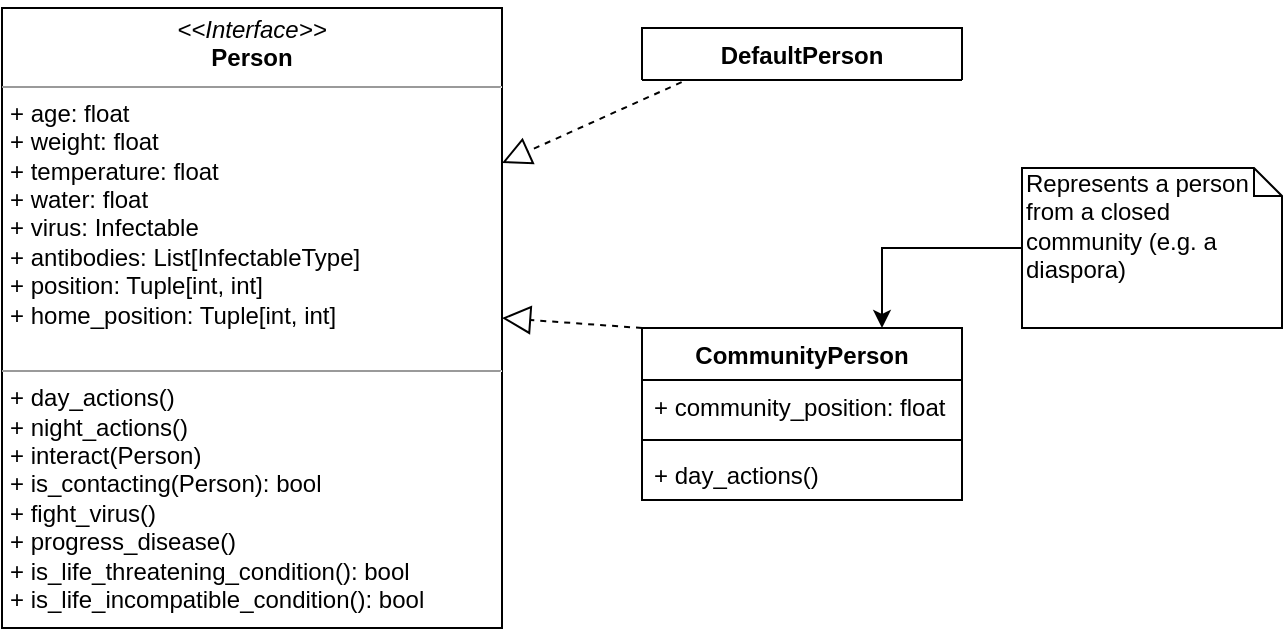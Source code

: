 <mxfile version="13.7.4" type="github">
  <diagram id="U-UMFM8xQa6CMN1V9Xkb" name="Page-1">
    <mxGraphModel dx="1165" dy="896" grid="1" gridSize="10" guides="1" tooltips="1" connect="1" arrows="1" fold="1" page="1" pageScale="1" pageWidth="827" pageHeight="1169" math="0" shadow="0">
      <root>
        <mxCell id="0" />
        <mxCell id="1" parent="0" />
        <mxCell id="9oP3EUxY319xITVeBVMY-7" value="&lt;p style=&quot;margin: 0px ; margin-top: 4px ; text-align: center&quot;&gt;&lt;i&gt;&amp;lt;&amp;lt;Interface&amp;gt;&amp;gt;&lt;/i&gt;&lt;br&gt;&lt;b&gt;Person&lt;/b&gt;&lt;/p&gt;&lt;hr size=&quot;1&quot;&gt;&lt;p style=&quot;margin: 0px ; margin-left: 4px&quot;&gt;+ age: float&lt;br&gt;+ weight: float&lt;/p&gt;&lt;p style=&quot;margin: 0px ; margin-left: 4px&quot;&gt;+ temperature: float&lt;/p&gt;&lt;p style=&quot;margin: 0px ; margin-left: 4px&quot;&gt;+ water: float&lt;/p&gt;&lt;p style=&quot;margin: 0px ; margin-left: 4px&quot;&gt;+ virus: Infectable&lt;/p&gt;&lt;p style=&quot;margin: 0px ; margin-left: 4px&quot;&gt;+ antibodies: List[InfectableType]&lt;/p&gt;&lt;p style=&quot;margin: 0px ; margin-left: 4px&quot;&gt;+ position: Tuple[int, int]&lt;/p&gt;&lt;p style=&quot;margin: 0px ; margin-left: 4px&quot;&gt;+ home_position: Tuple[int, int]&lt;/p&gt;&lt;br&gt;&lt;hr size=&quot;1&quot;&gt;&lt;p style=&quot;margin: 0px ; margin-left: 4px&quot;&gt;+&amp;nbsp;day_actions()&lt;br&gt;&lt;/p&gt;&lt;p style=&quot;margin: 0px ; margin-left: 4px&quot;&gt;+ night_actions()&lt;/p&gt;&lt;p style=&quot;margin: 0px ; margin-left: 4px&quot;&gt;+&amp;nbsp;interact(Person)&lt;/p&gt;&lt;p style=&quot;margin: 0px ; margin-left: 4px&quot;&gt;+&amp;nbsp;is_contacting(Person): bool&lt;/p&gt;&lt;p style=&quot;margin: 0px ; margin-left: 4px&quot;&gt;+&amp;nbsp;fight_virus()&lt;/p&gt;&lt;p style=&quot;margin: 0px ; margin-left: 4px&quot;&gt;+&amp;nbsp;progress_disease()&lt;/p&gt;&lt;p style=&quot;margin: 0px ; margin-left: 4px&quot;&gt;+&amp;nbsp;is_life_threatening_condition(): bool&lt;/p&gt;&lt;p style=&quot;margin: 0px ; margin-left: 4px&quot;&gt;+ is_life_incompatible_condition(): bool&lt;br&gt;&lt;/p&gt;" style="verticalAlign=top;align=left;overflow=fill;fontSize=12;fontFamily=Helvetica;html=1;" parent="1" vertex="1">
          <mxGeometry x="40" y="70" width="250" height="310" as="geometry" />
        </mxCell>
        <mxCell id="9oP3EUxY319xITVeBVMY-16" value="" style="endArrow=block;dashed=1;endFill=0;endSize=12;html=1;exitX=0.5;exitY=0;exitDx=0;exitDy=0;entryX=1;entryY=0.25;entryDx=0;entryDy=0;" parent="1" source="9oP3EUxY319xITVeBVMY-1" target="9oP3EUxY319xITVeBVMY-7" edge="1">
          <mxGeometry width="160" relative="1" as="geometry">
            <mxPoint x="170" y="430" as="sourcePoint" />
            <mxPoint x="312.5" y="410" as="targetPoint" />
          </mxGeometry>
        </mxCell>
        <mxCell id="9oP3EUxY319xITVeBVMY-17" value="" style="endArrow=block;dashed=1;endFill=0;endSize=12;html=1;exitX=0;exitY=0;exitDx=0;exitDy=0;entryX=1;entryY=0.5;entryDx=0;entryDy=0;" parent="1" source="9oP3EUxY319xITVeBVMY-8" target="9oP3EUxY319xITVeBVMY-7" edge="1">
          <mxGeometry width="160" relative="1" as="geometry">
            <mxPoint x="200" y="520" as="sourcePoint" />
            <mxPoint x="375" y="410" as="targetPoint" />
          </mxGeometry>
        </mxCell>
        <mxCell id="mXQRw7Be6rAgik4QdoKv-3" style="edgeStyle=orthogonalEdgeStyle;rounded=0;orthogonalLoop=1;jettySize=auto;html=1;entryX=0.75;entryY=0;entryDx=0;entryDy=0;" edge="1" parent="1" source="mXQRw7Be6rAgik4QdoKv-1" target="9oP3EUxY319xITVeBVMY-8">
          <mxGeometry relative="1" as="geometry" />
        </mxCell>
        <mxCell id="mXQRw7Be6rAgik4QdoKv-1" value="Represents a person from a closed community (e.g. a diaspora)" style="shape=note;whiteSpace=wrap;html=1;size=14;verticalAlign=top;align=left;spacingTop=-6;" vertex="1" parent="1">
          <mxGeometry x="550" y="150" width="130" height="80" as="geometry" />
        </mxCell>
        <mxCell id="9oP3EUxY319xITVeBVMY-8" value="CommunityPerson" style="swimlane;fontStyle=1;align=center;verticalAlign=top;childLayout=stackLayout;horizontal=1;startSize=26;horizontalStack=0;resizeParent=1;resizeParentMax=0;resizeLast=0;collapsible=1;marginBottom=0;" parent="1" vertex="1">
          <mxGeometry x="360" y="230" width="160" height="86" as="geometry">
            <mxRectangle x="380" y="360" width="186" height="26" as="alternateBounds" />
          </mxGeometry>
        </mxCell>
        <mxCell id="9oP3EUxY319xITVeBVMY-9" value="+ community_position: float" style="text;strokeColor=none;fillColor=none;align=left;verticalAlign=top;spacingLeft=4;spacingRight=4;overflow=hidden;rotatable=0;points=[[0,0.5],[1,0.5]];portConstraint=eastwest;" parent="9oP3EUxY319xITVeBVMY-8" vertex="1">
          <mxGeometry y="26" width="160" height="26" as="geometry" />
        </mxCell>
        <mxCell id="9oP3EUxY319xITVeBVMY-10" value="" style="line;strokeWidth=1;fillColor=none;align=left;verticalAlign=middle;spacingTop=-1;spacingLeft=3;spacingRight=3;rotatable=0;labelPosition=right;points=[];portConstraint=eastwest;" parent="9oP3EUxY319xITVeBVMY-8" vertex="1">
          <mxGeometry y="52" width="160" height="8" as="geometry" />
        </mxCell>
        <mxCell id="9oP3EUxY319xITVeBVMY-11" value="+ day_actions()" style="text;strokeColor=none;fillColor=none;align=left;verticalAlign=top;spacingLeft=4;spacingRight=4;overflow=hidden;rotatable=0;points=[[0,0.5],[1,0.5]];portConstraint=eastwest;" parent="9oP3EUxY319xITVeBVMY-8" vertex="1">
          <mxGeometry y="60" width="160" height="26" as="geometry" />
        </mxCell>
        <mxCell id="9oP3EUxY319xITVeBVMY-1" value="DefaultPerson" style="swimlane;fontStyle=1;align=center;verticalAlign=top;childLayout=stackLayout;horizontal=1;startSize=26;horizontalStack=0;resizeParent=1;resizeParentMax=0;resizeLast=0;collapsible=1;marginBottom=0;" parent="1" vertex="1" collapsed="1">
          <mxGeometry x="360" y="80" width="160" height="26" as="geometry">
            <mxRectangle x="90" y="360" width="160" height="86" as="alternateBounds" />
          </mxGeometry>
        </mxCell>
        <mxCell id="9oP3EUxY319xITVeBVMY-2" value="+ field: type" style="text;strokeColor=none;fillColor=none;align=left;verticalAlign=top;spacingLeft=4;spacingRight=4;overflow=hidden;rotatable=0;points=[[0,0.5],[1,0.5]];portConstraint=eastwest;" parent="9oP3EUxY319xITVeBVMY-1" vertex="1">
          <mxGeometry y="26" width="160" height="26" as="geometry" />
        </mxCell>
        <mxCell id="9oP3EUxY319xITVeBVMY-3" value="" style="line;strokeWidth=1;fillColor=none;align=left;verticalAlign=middle;spacingTop=-1;spacingLeft=3;spacingRight=3;rotatable=0;labelPosition=right;points=[];portConstraint=eastwest;" parent="9oP3EUxY319xITVeBVMY-1" vertex="1">
          <mxGeometry y="52" width="160" height="8" as="geometry" />
        </mxCell>
        <mxCell id="9oP3EUxY319xITVeBVMY-4" value="+ method(type): type" style="text;strokeColor=none;fillColor=none;align=left;verticalAlign=top;spacingLeft=4;spacingRight=4;overflow=hidden;rotatable=0;points=[[0,0.5],[1,0.5]];portConstraint=eastwest;" parent="9oP3EUxY319xITVeBVMY-1" vertex="1">
          <mxGeometry y="60" width="160" height="26" as="geometry" />
        </mxCell>
      </root>
    </mxGraphModel>
  </diagram>
</mxfile>
